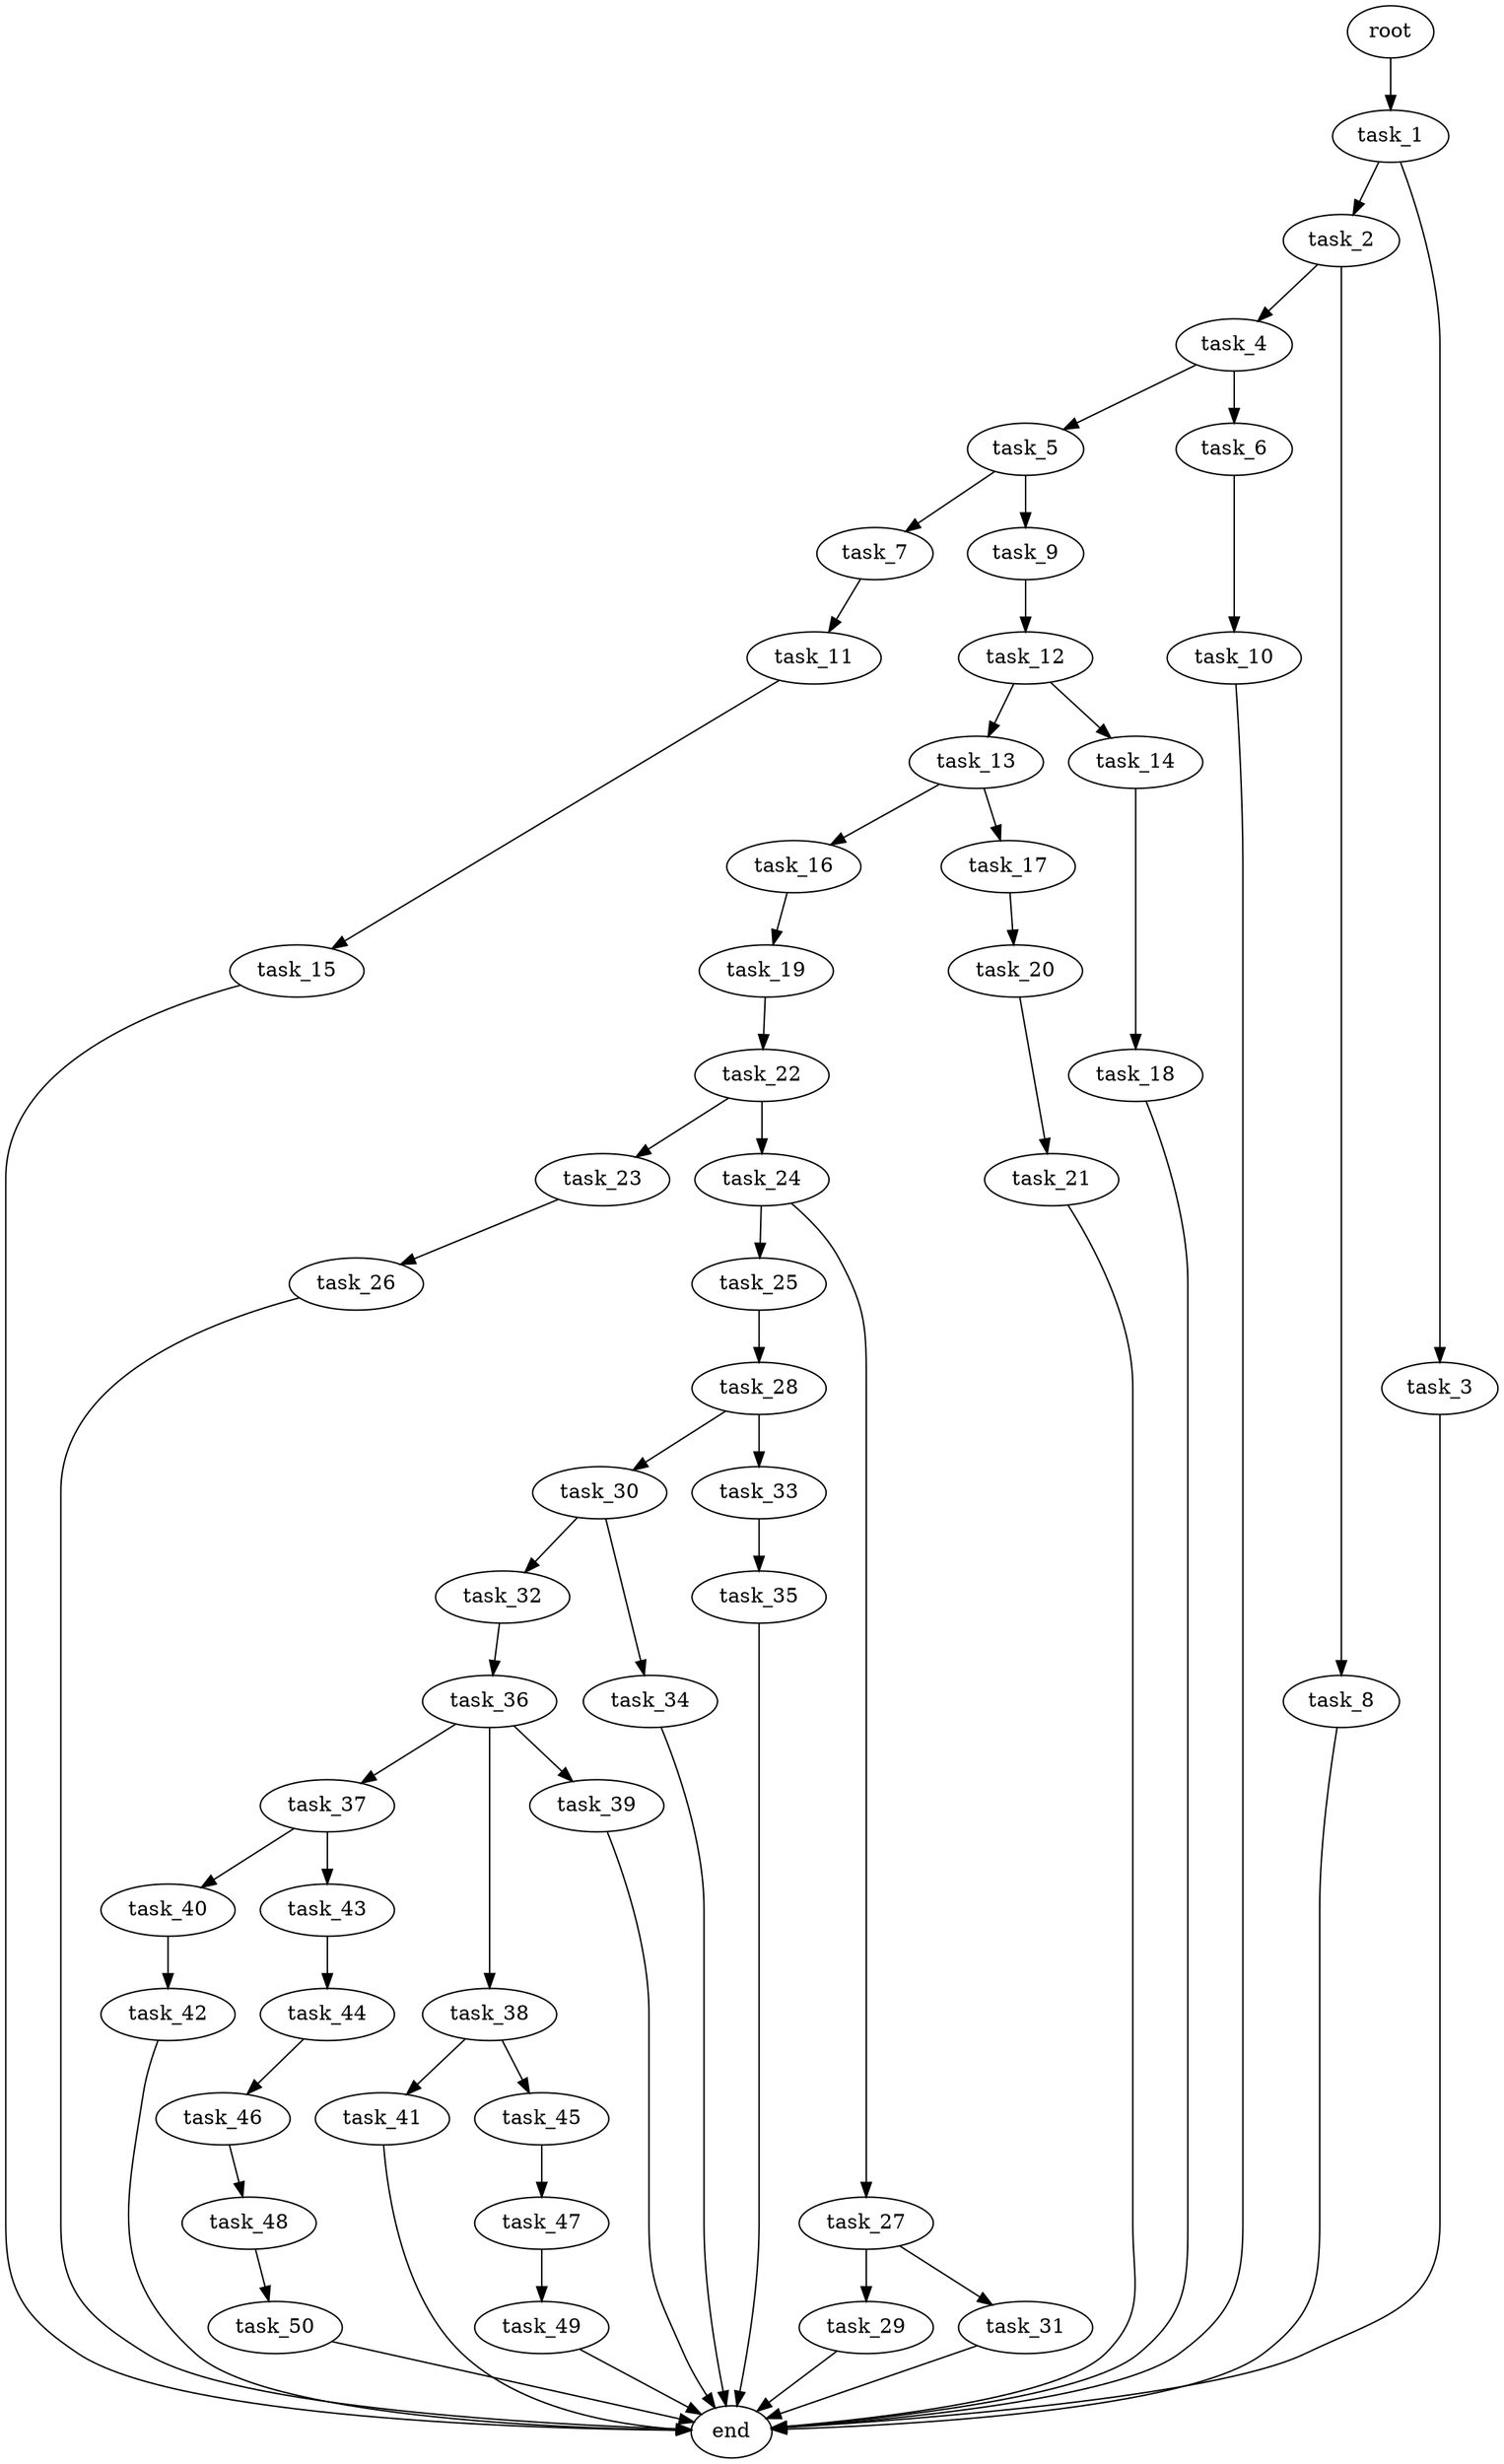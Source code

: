 digraph G {
  root [size="0.000000e+00"];
  task_1 [size="7.032007e+10"];
  task_2 [size="6.361913e+10"];
  task_3 [size="4.323807e+10"];
  task_4 [size="8.424426e+10"];
  task_5 [size="4.066386e+10"];
  task_6 [size="8.646788e+10"];
  task_7 [size="6.449567e+10"];
  task_8 [size="3.011759e+10"];
  task_9 [size="4.516649e+10"];
  task_10 [size="4.889416e+10"];
  task_11 [size="8.420505e+10"];
  task_12 [size="7.056943e+10"];
  task_13 [size="3.181671e+10"];
  task_14 [size="6.586929e+10"];
  task_15 [size="5.259224e+09"];
  task_16 [size="9.210848e+10"];
  task_17 [size="1.761185e+10"];
  task_18 [size="2.486594e+10"];
  task_19 [size="4.006123e+10"];
  task_20 [size="4.927600e+10"];
  task_21 [size="1.436939e+10"];
  task_22 [size="7.053589e+10"];
  task_23 [size="6.125904e+09"];
  task_24 [size="4.329247e+10"];
  task_25 [size="9.503696e+10"];
  task_26 [size="8.114436e+10"];
  task_27 [size="2.677127e+10"];
  task_28 [size="5.709472e+10"];
  task_29 [size="6.220106e+10"];
  task_30 [size="3.058464e+10"];
  task_31 [size="2.312745e+10"];
  task_32 [size="5.746111e+10"];
  task_33 [size="5.875233e+10"];
  task_34 [size="2.772489e+10"];
  task_35 [size="8.536863e+10"];
  task_36 [size="7.393678e+10"];
  task_37 [size="6.719016e+10"];
  task_38 [size="8.651399e+10"];
  task_39 [size="7.912054e+10"];
  task_40 [size="6.889207e+10"];
  task_41 [size="1.746000e+10"];
  task_42 [size="4.688630e+10"];
  task_43 [size="6.939438e+10"];
  task_44 [size="3.344404e+10"];
  task_45 [size="1.982082e+10"];
  task_46 [size="8.272528e+10"];
  task_47 [size="8.260128e+10"];
  task_48 [size="9.869813e+09"];
  task_49 [size="2.213929e+10"];
  task_50 [size="1.979185e+09"];
  end [size="0.000000e+00"];

  root -> task_1 [size="1.000000e-12"];
  task_1 -> task_2 [size="6.361913e+08"];
  task_1 -> task_3 [size="4.323807e+08"];
  task_2 -> task_4 [size="8.424426e+08"];
  task_2 -> task_8 [size="3.011759e+08"];
  task_3 -> end [size="1.000000e-12"];
  task_4 -> task_5 [size="4.066386e+08"];
  task_4 -> task_6 [size="8.646788e+08"];
  task_5 -> task_7 [size="6.449567e+08"];
  task_5 -> task_9 [size="4.516649e+08"];
  task_6 -> task_10 [size="4.889416e+08"];
  task_7 -> task_11 [size="8.420505e+08"];
  task_8 -> end [size="1.000000e-12"];
  task_9 -> task_12 [size="7.056943e+08"];
  task_10 -> end [size="1.000000e-12"];
  task_11 -> task_15 [size="5.259224e+07"];
  task_12 -> task_13 [size="3.181671e+08"];
  task_12 -> task_14 [size="6.586929e+08"];
  task_13 -> task_16 [size="9.210848e+08"];
  task_13 -> task_17 [size="1.761185e+08"];
  task_14 -> task_18 [size="2.486594e+08"];
  task_15 -> end [size="1.000000e-12"];
  task_16 -> task_19 [size="4.006123e+08"];
  task_17 -> task_20 [size="4.927600e+08"];
  task_18 -> end [size="1.000000e-12"];
  task_19 -> task_22 [size="7.053589e+08"];
  task_20 -> task_21 [size="1.436939e+08"];
  task_21 -> end [size="1.000000e-12"];
  task_22 -> task_23 [size="6.125904e+07"];
  task_22 -> task_24 [size="4.329247e+08"];
  task_23 -> task_26 [size="8.114436e+08"];
  task_24 -> task_25 [size="9.503696e+08"];
  task_24 -> task_27 [size="2.677127e+08"];
  task_25 -> task_28 [size="5.709472e+08"];
  task_26 -> end [size="1.000000e-12"];
  task_27 -> task_29 [size="6.220106e+08"];
  task_27 -> task_31 [size="2.312745e+08"];
  task_28 -> task_30 [size="3.058464e+08"];
  task_28 -> task_33 [size="5.875233e+08"];
  task_29 -> end [size="1.000000e-12"];
  task_30 -> task_32 [size="5.746111e+08"];
  task_30 -> task_34 [size="2.772489e+08"];
  task_31 -> end [size="1.000000e-12"];
  task_32 -> task_36 [size="7.393678e+08"];
  task_33 -> task_35 [size="8.536863e+08"];
  task_34 -> end [size="1.000000e-12"];
  task_35 -> end [size="1.000000e-12"];
  task_36 -> task_37 [size="6.719016e+08"];
  task_36 -> task_38 [size="8.651399e+08"];
  task_36 -> task_39 [size="7.912054e+08"];
  task_37 -> task_40 [size="6.889207e+08"];
  task_37 -> task_43 [size="6.939438e+08"];
  task_38 -> task_41 [size="1.746000e+08"];
  task_38 -> task_45 [size="1.982082e+08"];
  task_39 -> end [size="1.000000e-12"];
  task_40 -> task_42 [size="4.688630e+08"];
  task_41 -> end [size="1.000000e-12"];
  task_42 -> end [size="1.000000e-12"];
  task_43 -> task_44 [size="3.344404e+08"];
  task_44 -> task_46 [size="8.272528e+08"];
  task_45 -> task_47 [size="8.260128e+08"];
  task_46 -> task_48 [size="9.869813e+07"];
  task_47 -> task_49 [size="2.213929e+08"];
  task_48 -> task_50 [size="1.979185e+07"];
  task_49 -> end [size="1.000000e-12"];
  task_50 -> end [size="1.000000e-12"];
}
